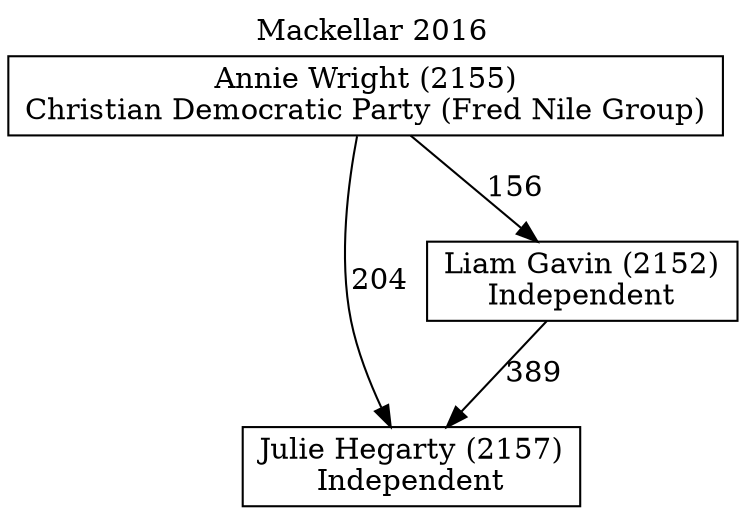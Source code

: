 // House preference flow
digraph "Julie Hegarty (2157)_Mackellar_2016" {
	graph [label="Mackellar 2016" labelloc=t mclimit=10]
	node [shape=box]
	"Julie Hegarty (2157)" [label="Julie Hegarty (2157)
Independent"]
	"Liam Gavin (2152)" [label="Liam Gavin (2152)
Independent"]
	"Annie Wright (2155)" [label="Annie Wright (2155)
Christian Democratic Party (Fred Nile Group)"]
	"Liam Gavin (2152)" -> "Julie Hegarty (2157)" [label=389]
	"Annie Wright (2155)" -> "Liam Gavin (2152)" [label=156]
	"Annie Wright (2155)" -> "Julie Hegarty (2157)" [label=204]
}
